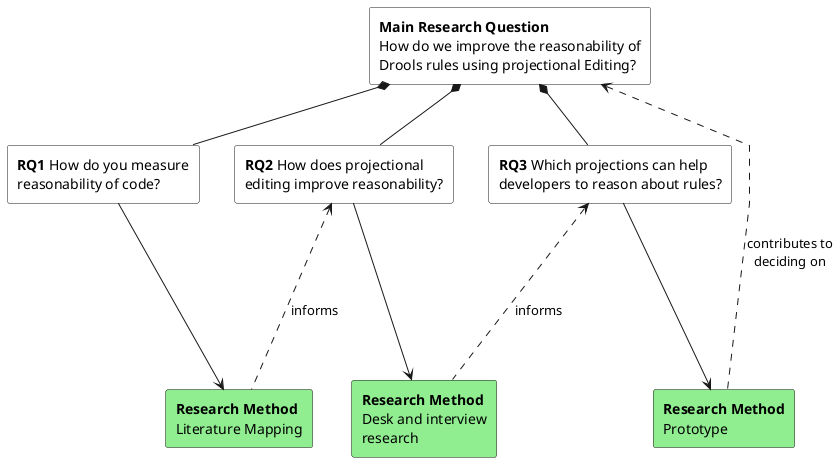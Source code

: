 @startuml
skinparam linetype polyline

rectangle "<b>Main Research Question</b>\nHow do we improve the reasonability of\nDrools rules using projectional Editing?"  as MainQuestion #white
rectangle "<b>RQ1</b> How do you measure\nreasonability of code?" as RQ1 #white
rectangle "<b>RQ2</b> How does projectional\nediting improve reasonability?" as RQ2 #white
rectangle "<b>RQ3</b> Which projections can help\ndevelopers to reason about rules?" as RQ3 #white
rectangle "<b>Research Method</b>\nLiterature Mapping" as RM1 #lightgreen
rectangle "<b>Research Method</b>\nDesk and interview\nresearch" as RM2 #lightgreen
rectangle "<b>Research Method</b>\nPrototype" as RM3 #lightgreen

MainQuestion *-down- RQ1
MainQuestion *-down- RQ2
MainQuestion *-down- RQ3

RQ1 -down-> RM1
RQ2 -down-> RM2
RQ3 -down-> RM3

RQ1 -[hidden]right- RQ2
RQ2 -[hidden]right- RQ3

RM1 .up..> RQ2  : informs
RM2 .up..> RQ3  : informs
RM3 ..up..> MainQuestion : contributes to\ndeciding on

@enduml